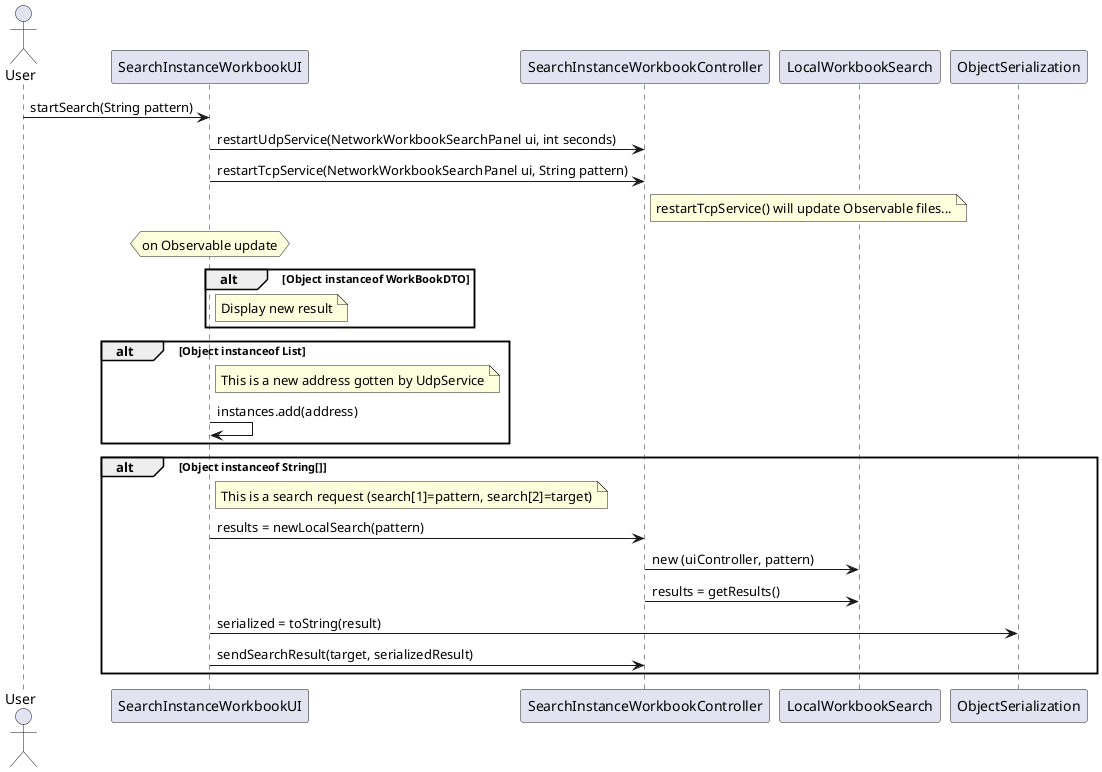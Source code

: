 @startuml doc-files/ipc_03.2_sequence_diagram.png

actor User
participant "SearchInstanceWorkbookUI" as UI
participant "SearchInstanceWorkbookController" as Control
participant "LocalWorkbookSearch" as local

User->UI: startSearch(String pattern)

UI->Control: restartUdpService(NetworkWorkbookSearchPanel ui, int seconds)

UI->Control: restartTcpService(NetworkWorkbookSearchPanel ui, String pattern)
note right of Control: restartTcpService() will update Observable files...

hnote over UI : on Observable update
alt Object instanceof WorkBookDTO
	note right of UI: Display new result
end
alt Object instanceof List
	note right of UI: This is a new address gotten by UdpService
	UI->UI: instances.add(address)
end
alt Object instanceof String[]
	note right of UI: This is a search request (search[1]=pattern, search[2]=target)
	UI->Control: results = newLocalSearch(pattern)
	Control->local: new (uiController, pattern)
	Control->local: results = getResults()
	UI->ObjectSerialization: serialized = toString(result)
	UI->Control: sendSearchResult(target, serializedResult)
end

@enduml